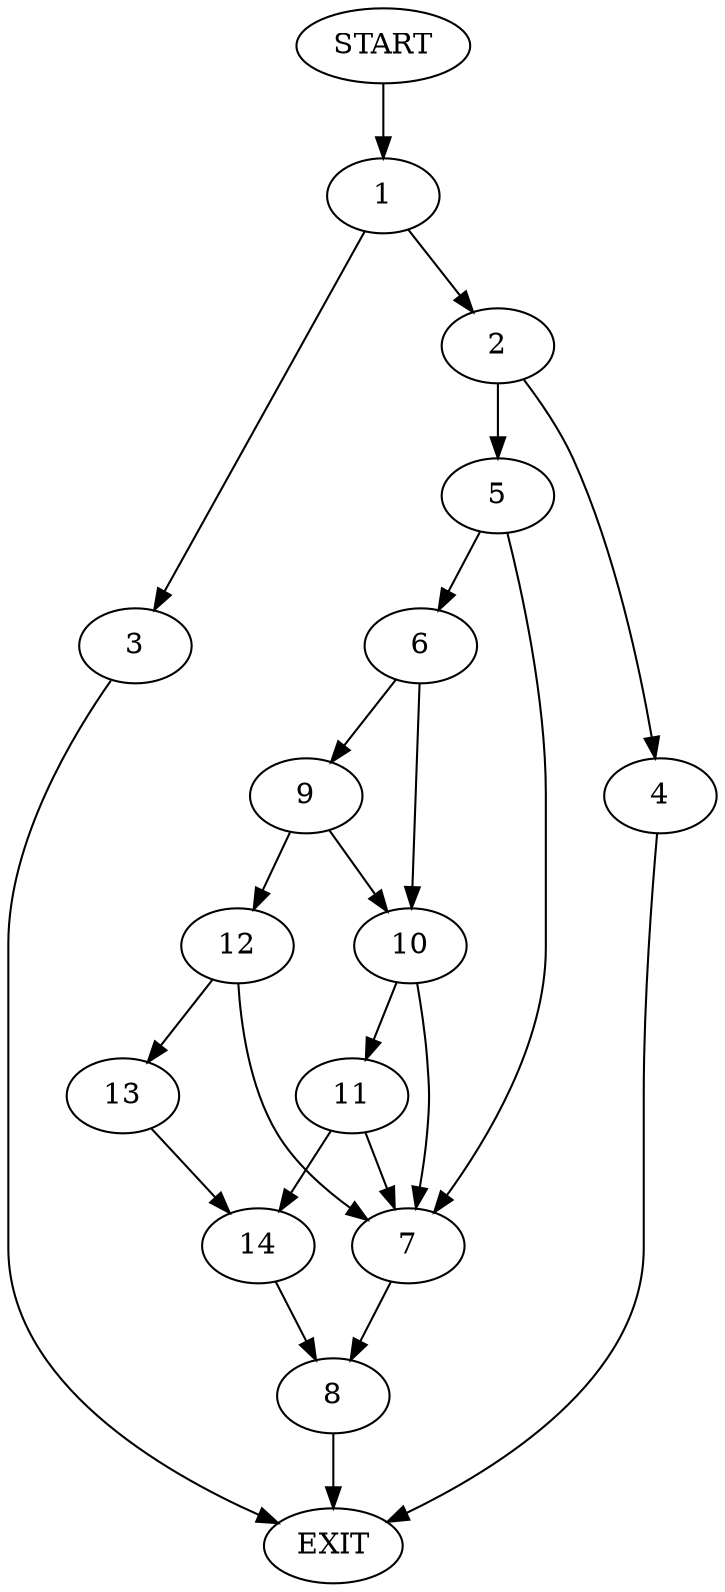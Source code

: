 digraph {
0 [label="START"]
15 [label="EXIT"]
0 -> 1
1 -> 2
1 -> 3
2 -> 4
2 -> 5
3 -> 15
4 -> 15
5 -> 6
5 -> 7
7 -> 8
6 -> 9
6 -> 10
10 -> 11
10 -> 7
9 -> 10
9 -> 12
12 -> 7
12 -> 13
13 -> 14
14 -> 8
11 -> 14
11 -> 7
8 -> 15
}
